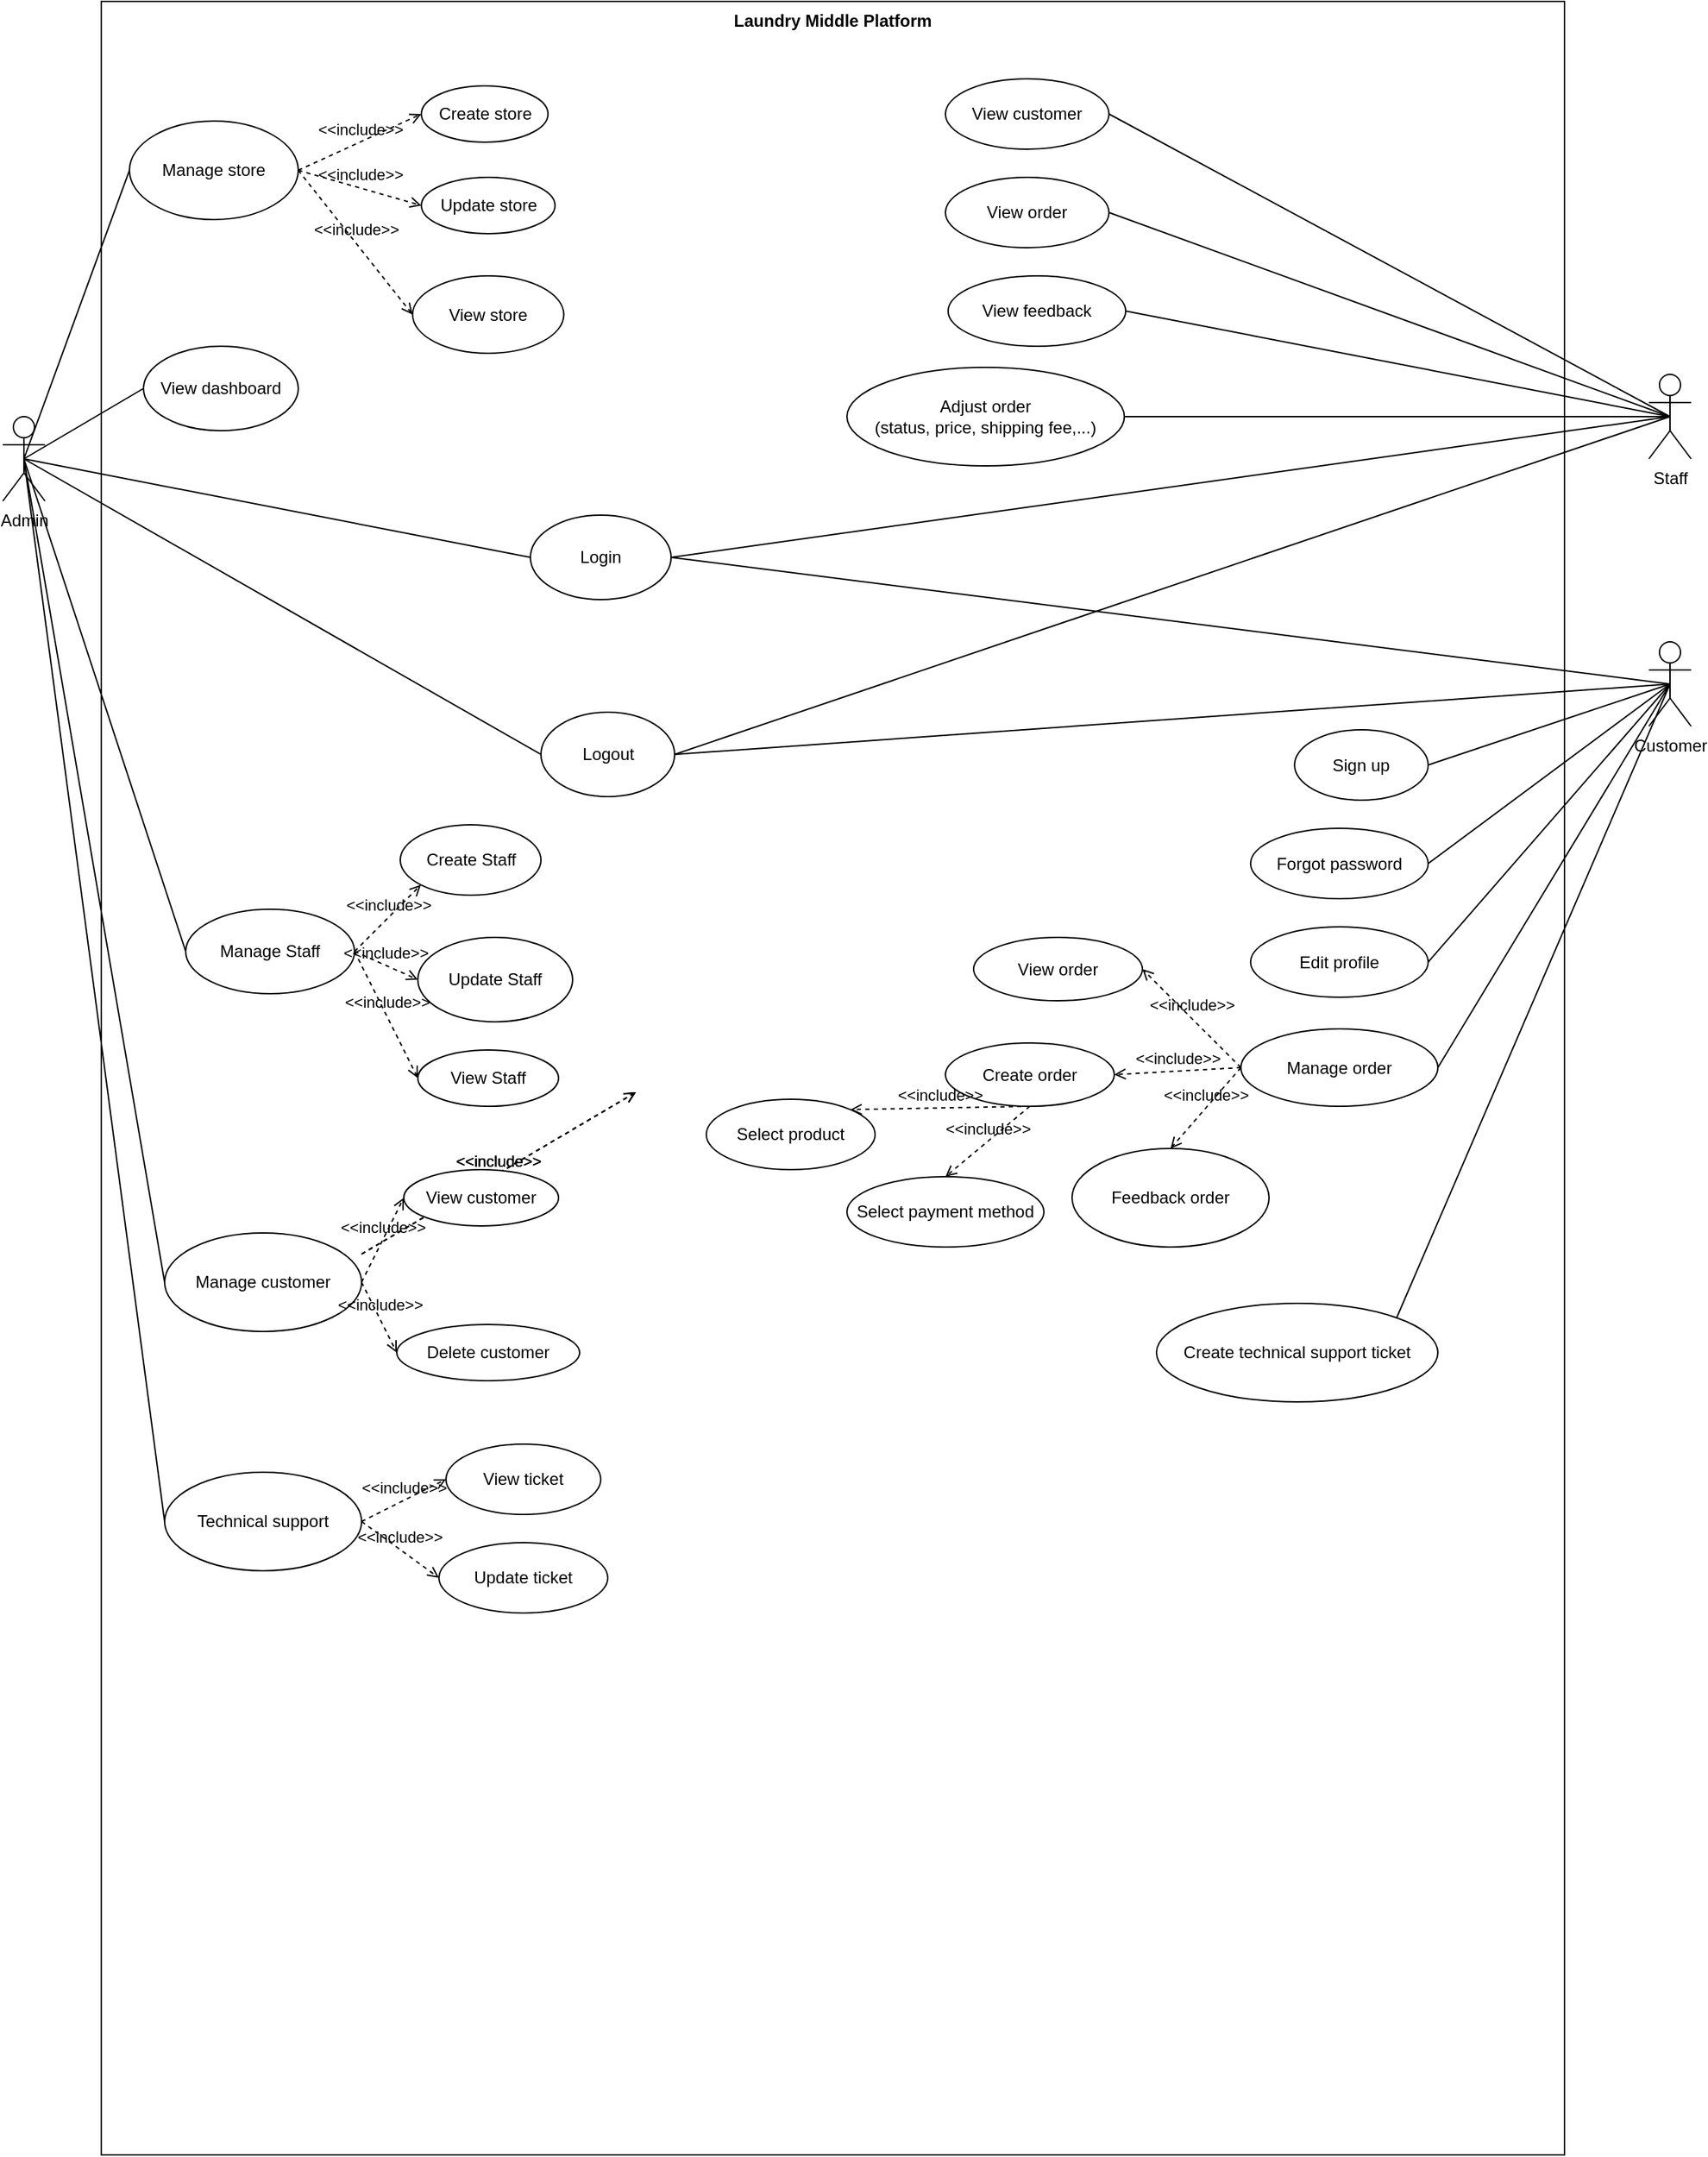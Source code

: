 <mxfile version="21.7.5" type="github">
  <diagram name="Page-1" id="AIgIt1zfqmCC5YmACqkd">
    <mxGraphModel dx="1866" dy="2167" grid="1" gridSize="10" guides="1" tooltips="1" connect="1" arrows="1" fold="1" page="1" pageScale="1" pageWidth="850" pageHeight="1100" math="0" shadow="0">
      <root>
        <mxCell id="0" />
        <mxCell id="1" parent="0" />
        <mxCell id="mqLugZ6fHD6W08TqDkBv-2" value="Admin" style="shape=umlActor;html=1;verticalLabelPosition=bottom;verticalAlign=top;align=center;" parent="1" vertex="1">
          <mxGeometry x="50" y="40" width="30" height="60" as="geometry" />
        </mxCell>
        <mxCell id="mqLugZ6fHD6W08TqDkBv-3" value="Laundry Middle Platform" style="shape=rect;html=1;verticalAlign=top;fontStyle=1;whiteSpace=wrap;align=center;" parent="1" vertex="1">
          <mxGeometry x="120" y="-255" width="1040" height="1530" as="geometry" />
        </mxCell>
        <mxCell id="mqLugZ6fHD6W08TqDkBv-4" value="Login" style="ellipse;whiteSpace=wrap;html=1;" parent="1" vertex="1">
          <mxGeometry x="425" y="110" width="100" height="60" as="geometry" />
        </mxCell>
        <mxCell id="mqLugZ6fHD6W08TqDkBv-6" value="Customer" style="shape=umlActor;html=1;verticalLabelPosition=bottom;verticalAlign=top;align=center;" parent="1" vertex="1">
          <mxGeometry x="1220" y="200" width="30" height="60" as="geometry" />
        </mxCell>
        <mxCell id="mqLugZ6fHD6W08TqDkBv-7" value="Staff" style="shape=umlActor;html=1;verticalLabelPosition=bottom;verticalAlign=top;align=center;" parent="1" vertex="1">
          <mxGeometry x="1220" y="10" width="30" height="60" as="geometry" />
        </mxCell>
        <mxCell id="mqLugZ6fHD6W08TqDkBv-11" value="" style="edgeStyle=none;html=1;endArrow=none;verticalAlign=bottom;rounded=0;exitX=0.5;exitY=0.5;exitDx=0;exitDy=0;exitPerimeter=0;entryX=0;entryY=0.5;entryDx=0;entryDy=0;" parent="1" source="mqLugZ6fHD6W08TqDkBv-2" target="mqLugZ6fHD6W08TqDkBv-4" edge="1">
          <mxGeometry width="160" relative="1" as="geometry">
            <mxPoint x="340" y="80" as="sourcePoint" />
            <mxPoint x="500" y="80" as="targetPoint" />
          </mxGeometry>
        </mxCell>
        <mxCell id="mqLugZ6fHD6W08TqDkBv-13" value="" style="edgeStyle=none;html=1;endArrow=none;verticalAlign=bottom;rounded=0;entryX=0.5;entryY=0.5;entryDx=0;entryDy=0;entryPerimeter=0;exitX=1;exitY=0.5;exitDx=0;exitDy=0;" parent="1" source="mqLugZ6fHD6W08TqDkBv-4" target="mqLugZ6fHD6W08TqDkBv-7" edge="1">
          <mxGeometry width="160" relative="1" as="geometry">
            <mxPoint x="340" y="80" as="sourcePoint" />
            <mxPoint x="500" y="80" as="targetPoint" />
          </mxGeometry>
        </mxCell>
        <mxCell id="mqLugZ6fHD6W08TqDkBv-14" value="" style="edgeStyle=none;html=1;endArrow=none;verticalAlign=bottom;rounded=0;entryX=0.5;entryY=0.5;entryDx=0;entryDy=0;entryPerimeter=0;exitX=1;exitY=0.5;exitDx=0;exitDy=0;" parent="1" source="mqLugZ6fHD6W08TqDkBv-4" target="mqLugZ6fHD6W08TqDkBv-6" edge="1">
          <mxGeometry width="160" relative="1" as="geometry">
            <mxPoint x="340" y="80" as="sourcePoint" />
            <mxPoint x="500" y="80" as="targetPoint" />
          </mxGeometry>
        </mxCell>
        <mxCell id="mqLugZ6fHD6W08TqDkBv-15" value="Logout" style="ellipse;whiteSpace=wrap;html=1;" parent="1" vertex="1">
          <mxGeometry x="432.5" y="250" width="95" height="60" as="geometry" />
        </mxCell>
        <mxCell id="mqLugZ6fHD6W08TqDkBv-16" value="" style="edgeStyle=none;html=1;endArrow=none;verticalAlign=bottom;rounded=0;exitX=0.5;exitY=0.5;exitDx=0;exitDy=0;exitPerimeter=0;entryX=0;entryY=0.5;entryDx=0;entryDy=0;" parent="1" source="mqLugZ6fHD6W08TqDkBv-2" target="mqLugZ6fHD6W08TqDkBv-15" edge="1">
          <mxGeometry width="160" relative="1" as="geometry">
            <mxPoint x="340" y="80" as="sourcePoint" />
            <mxPoint x="500" y="80" as="targetPoint" />
          </mxGeometry>
        </mxCell>
        <mxCell id="mqLugZ6fHD6W08TqDkBv-17" value="" style="edgeStyle=none;html=1;endArrow=none;verticalAlign=bottom;rounded=0;exitX=1;exitY=0.5;exitDx=0;exitDy=0;entryX=0.5;entryY=0.5;entryDx=0;entryDy=0;entryPerimeter=0;" parent="1" source="mqLugZ6fHD6W08TqDkBv-15" target="mqLugZ6fHD6W08TqDkBv-7" edge="1">
          <mxGeometry width="160" relative="1" as="geometry">
            <mxPoint x="340" y="80" as="sourcePoint" />
            <mxPoint x="500" y="80" as="targetPoint" />
          </mxGeometry>
        </mxCell>
        <mxCell id="mqLugZ6fHD6W08TqDkBv-18" value="" style="edgeStyle=none;html=1;endArrow=none;verticalAlign=bottom;rounded=0;exitX=1;exitY=0.5;exitDx=0;exitDy=0;entryX=0.5;entryY=0.5;entryDx=0;entryDy=0;entryPerimeter=0;" parent="1" source="mqLugZ6fHD6W08TqDkBv-15" target="mqLugZ6fHD6W08TqDkBv-6" edge="1">
          <mxGeometry width="160" relative="1" as="geometry">
            <mxPoint x="340" y="80" as="sourcePoint" />
            <mxPoint x="500" y="80" as="targetPoint" />
          </mxGeometry>
        </mxCell>
        <mxCell id="mqLugZ6fHD6W08TqDkBv-19" value="Sign up" style="ellipse;whiteSpace=wrap;html=1;" parent="1" vertex="1">
          <mxGeometry x="968.12" y="262.5" width="95" height="50" as="geometry" />
        </mxCell>
        <mxCell id="mqLugZ6fHD6W08TqDkBv-20" value="" style="edgeStyle=none;html=1;endArrow=none;verticalAlign=bottom;rounded=0;exitX=1;exitY=0.5;exitDx=0;exitDy=0;entryX=0.5;entryY=0.5;entryDx=0;entryDy=0;entryPerimeter=0;" parent="1" source="mqLugZ6fHD6W08TqDkBv-19" target="mqLugZ6fHD6W08TqDkBv-6" edge="1">
          <mxGeometry width="160" relative="1" as="geometry">
            <mxPoint x="870" y="335" as="sourcePoint" />
            <mxPoint x="695" y="90" as="targetPoint" />
          </mxGeometry>
        </mxCell>
        <mxCell id="mqLugZ6fHD6W08TqDkBv-21" value="View dashboard" style="ellipse;whiteSpace=wrap;html=1;" parent="1" vertex="1">
          <mxGeometry x="150" y="-10" width="110" height="60" as="geometry" />
        </mxCell>
        <mxCell id="mqLugZ6fHD6W08TqDkBv-22" value="" style="edgeStyle=none;html=1;endArrow=none;verticalAlign=bottom;rounded=0;exitX=0.5;exitY=0.5;exitDx=0;exitDy=0;exitPerimeter=0;entryX=0;entryY=0.5;entryDx=0;entryDy=0;" parent="1" source="mqLugZ6fHD6W08TqDkBv-2" target="mqLugZ6fHD6W08TqDkBv-21" edge="1">
          <mxGeometry width="160" relative="1" as="geometry">
            <mxPoint x="340" y="160" as="sourcePoint" />
            <mxPoint x="500" y="160" as="targetPoint" />
          </mxGeometry>
        </mxCell>
        <mxCell id="mqLugZ6fHD6W08TqDkBv-23" value="Manage store" style="ellipse;whiteSpace=wrap;html=1;" parent="1" vertex="1">
          <mxGeometry x="140" y="-170" width="120" height="70" as="geometry" />
        </mxCell>
        <mxCell id="mqLugZ6fHD6W08TqDkBv-24" value="" style="edgeStyle=none;html=1;endArrow=none;verticalAlign=bottom;rounded=0;exitX=0.5;exitY=0.5;exitDx=0;exitDy=0;exitPerimeter=0;entryX=0;entryY=0.5;entryDx=0;entryDy=0;" parent="1" source="mqLugZ6fHD6W08TqDkBv-2" target="mqLugZ6fHD6W08TqDkBv-23" edge="1">
          <mxGeometry width="160" relative="1" as="geometry">
            <mxPoint x="340" y="160" as="sourcePoint" />
            <mxPoint x="500" y="160" as="targetPoint" />
          </mxGeometry>
        </mxCell>
        <mxCell id="mqLugZ6fHD6W08TqDkBv-25" value="Create store" style="ellipse;whiteSpace=wrap;html=1;" parent="1" vertex="1">
          <mxGeometry x="347.5" y="-195" width="90" height="40" as="geometry" />
        </mxCell>
        <mxCell id="mqLugZ6fHD6W08TqDkBv-27" value="&amp;lt;&amp;lt;include&amp;gt;&amp;gt;" style="edgeStyle=none;html=1;endArrow=open;verticalAlign=bottom;dashed=1;labelBackgroundColor=none;rounded=0;entryX=0;entryY=0.5;entryDx=0;entryDy=0;exitX=1;exitY=0.5;exitDx=0;exitDy=0;" parent="1" source="mqLugZ6fHD6W08TqDkBv-23" target="mqLugZ6fHD6W08TqDkBv-25" edge="1">
          <mxGeometry width="160" relative="1" as="geometry">
            <mxPoint x="350" y="-10" as="sourcePoint" />
            <mxPoint x="510" y="-10" as="targetPoint" />
          </mxGeometry>
        </mxCell>
        <mxCell id="mqLugZ6fHD6W08TqDkBv-28" value="Update store" style="ellipse;whiteSpace=wrap;html=1;" parent="1" vertex="1">
          <mxGeometry x="347.5" y="-130" width="95" height="40" as="geometry" />
        </mxCell>
        <mxCell id="mqLugZ6fHD6W08TqDkBv-29" value="&amp;lt;&amp;lt;include&amp;gt;&amp;gt;" style="edgeStyle=none;html=1;endArrow=open;verticalAlign=bottom;dashed=1;labelBackgroundColor=none;rounded=0;exitX=1;exitY=0.5;exitDx=0;exitDy=0;entryX=0;entryY=0.5;entryDx=0;entryDy=0;" parent="1" source="mqLugZ6fHD6W08TqDkBv-23" target="mqLugZ6fHD6W08TqDkBv-28" edge="1">
          <mxGeometry width="160" relative="1" as="geometry">
            <mxPoint x="340" y="160" as="sourcePoint" />
            <mxPoint x="500" y="160" as="targetPoint" />
          </mxGeometry>
        </mxCell>
        <mxCell id="mqLugZ6fHD6W08TqDkBv-33" value="Manage Staff" style="ellipse;whiteSpace=wrap;html=1;" parent="1" vertex="1">
          <mxGeometry x="180" y="390" width="120" height="60" as="geometry" />
        </mxCell>
        <mxCell id="mqLugZ6fHD6W08TqDkBv-34" value="" style="edgeStyle=none;html=1;endArrow=none;verticalAlign=bottom;rounded=0;exitX=0.5;exitY=0.5;exitDx=0;exitDy=0;exitPerimeter=0;entryX=0;entryY=0.5;entryDx=0;entryDy=0;" parent="1" source="mqLugZ6fHD6W08TqDkBv-2" target="mqLugZ6fHD6W08TqDkBv-33" edge="1">
          <mxGeometry width="160" relative="1" as="geometry">
            <mxPoint x="340" y="160" as="sourcePoint" />
            <mxPoint x="500" y="160" as="targetPoint" />
          </mxGeometry>
        </mxCell>
        <mxCell id="mqLugZ6fHD6W08TqDkBv-35" value="Create Staff" style="ellipse;whiteSpace=wrap;html=1;" parent="1" vertex="1">
          <mxGeometry x="332.5" y="330" width="100" height="50" as="geometry" />
        </mxCell>
        <mxCell id="mqLugZ6fHD6W08TqDkBv-36" value="Update Staff" style="ellipse;whiteSpace=wrap;html=1;" parent="1" vertex="1">
          <mxGeometry x="345" y="410" width="110" height="60" as="geometry" />
        </mxCell>
        <mxCell id="mqLugZ6fHD6W08TqDkBv-38" value="&amp;lt;&amp;lt;include&amp;gt;&amp;gt;" style="edgeStyle=none;html=1;endArrow=open;verticalAlign=bottom;dashed=1;labelBackgroundColor=none;rounded=0;exitX=1;exitY=0.5;exitDx=0;exitDy=0;entryX=0;entryY=1;entryDx=0;entryDy=0;" parent="1" source="mqLugZ6fHD6W08TqDkBv-33" target="mqLugZ6fHD6W08TqDkBv-35" edge="1">
          <mxGeometry width="160" relative="1" as="geometry">
            <mxPoint x="340" y="160" as="sourcePoint" />
            <mxPoint x="500" y="160" as="targetPoint" />
          </mxGeometry>
        </mxCell>
        <mxCell id="mqLugZ6fHD6W08TqDkBv-39" value="&amp;lt;&amp;lt;include&amp;gt;&amp;gt;" style="edgeStyle=none;html=1;endArrow=open;verticalAlign=bottom;dashed=1;labelBackgroundColor=none;rounded=0;exitX=1;exitY=0.5;exitDx=0;exitDy=0;entryX=0;entryY=0.5;entryDx=0;entryDy=0;" parent="1" source="mqLugZ6fHD6W08TqDkBv-33" target="mqLugZ6fHD6W08TqDkBv-36" edge="1">
          <mxGeometry width="160" relative="1" as="geometry">
            <mxPoint x="340" y="160" as="sourcePoint" />
            <mxPoint x="500" y="160" as="targetPoint" />
          </mxGeometry>
        </mxCell>
        <mxCell id="mqLugZ6fHD6W08TqDkBv-40" value="View Staff" style="ellipse;whiteSpace=wrap;html=1;" parent="1" vertex="1">
          <mxGeometry x="345" y="490" width="100" height="40" as="geometry" />
        </mxCell>
        <mxCell id="mqLugZ6fHD6W08TqDkBv-41" value="&amp;lt;&amp;lt;include&amp;gt;&amp;gt;" style="edgeStyle=none;html=1;endArrow=open;verticalAlign=bottom;dashed=1;labelBackgroundColor=none;rounded=0;entryX=0;entryY=0.5;entryDx=0;entryDy=0;" parent="1" target="mqLugZ6fHD6W08TqDkBv-40" edge="1">
          <mxGeometry width="160" relative="1" as="geometry">
            <mxPoint x="300" y="420" as="sourcePoint" />
            <mxPoint x="500" y="170" as="targetPoint" />
          </mxGeometry>
        </mxCell>
        <mxCell id="mqLugZ6fHD6W08TqDkBv-45" value="&amp;lt;&amp;lt;include&amp;gt;&amp;gt;" style="edgeStyle=none;html=1;endArrow=open;verticalAlign=bottom;dashed=1;labelBackgroundColor=none;rounded=0;exitX=1;exitY=0.5;exitDx=0;exitDy=0;entryX=0;entryY=0.5;entryDx=0;entryDy=0;" parent="1" target="mqLugZ6fHD6W08TqDkBv-43" edge="1">
          <mxGeometry width="160" relative="1" as="geometry">
            <mxPoint x="305.0" y="635" as="sourcePoint" />
            <mxPoint x="500" y="520" as="targetPoint" />
          </mxGeometry>
        </mxCell>
        <mxCell id="mqLugZ6fHD6W08TqDkBv-46" value="&amp;lt;&amp;lt;include&amp;gt;&amp;gt;" style="edgeStyle=none;html=1;endArrow=open;verticalAlign=bottom;dashed=1;labelBackgroundColor=none;rounded=0;exitX=1;exitY=0.5;exitDx=0;exitDy=0;entryX=0;entryY=0.5;entryDx=0;entryDy=0;" parent="1" target="mqLugZ6fHD6W08TqDkBv-44" edge="1">
          <mxGeometry width="160" relative="1" as="geometry">
            <mxPoint x="305.0" y="635" as="sourcePoint" />
            <mxPoint x="500" y="520" as="targetPoint" />
          </mxGeometry>
        </mxCell>
        <mxCell id="mqLugZ6fHD6W08TqDkBv-48" value="&amp;lt;&amp;lt;include&amp;gt;&amp;gt;" style="edgeStyle=none;html=1;endArrow=open;verticalAlign=bottom;dashed=1;labelBackgroundColor=none;rounded=0;exitX=1;exitY=0.5;exitDx=0;exitDy=0;entryX=0;entryY=0.5;entryDx=0;entryDy=0;" parent="1" target="mqLugZ6fHD6W08TqDkBv-47" edge="1">
          <mxGeometry width="160" relative="1" as="geometry">
            <mxPoint x="305.0" y="635" as="sourcePoint" />
            <mxPoint x="500" y="520" as="targetPoint" />
          </mxGeometry>
        </mxCell>
        <mxCell id="mqLugZ6fHD6W08TqDkBv-50" value="Manage customer" style="ellipse;whiteSpace=wrap;html=1;" parent="1" vertex="1">
          <mxGeometry x="165" y="620" width="140" height="70" as="geometry" />
        </mxCell>
        <mxCell id="mqLugZ6fHD6W08TqDkBv-51" value="View customer" style="ellipse;whiteSpace=wrap;html=1;" parent="1" vertex="1">
          <mxGeometry x="335" y="575" width="110" height="40" as="geometry" />
        </mxCell>
        <mxCell id="mqLugZ6fHD6W08TqDkBv-52" value="Delete customer" style="ellipse;whiteSpace=wrap;html=1;" parent="1" vertex="1">
          <mxGeometry x="330" y="685" width="130" height="40" as="geometry" />
        </mxCell>
        <mxCell id="mqLugZ6fHD6W08TqDkBv-53" value="&amp;lt;&amp;lt;include&amp;gt;&amp;gt;" style="edgeStyle=none;html=1;endArrow=open;verticalAlign=bottom;dashed=1;labelBackgroundColor=none;rounded=0;exitX=1;exitY=0.5;exitDx=0;exitDy=0;entryX=0;entryY=0.5;entryDx=0;entryDy=0;" parent="1" source="mqLugZ6fHD6W08TqDkBv-50" target="mqLugZ6fHD6W08TqDkBv-51" edge="1">
          <mxGeometry width="160" relative="1" as="geometry">
            <mxPoint x="340" y="820" as="sourcePoint" />
            <mxPoint x="500" y="820" as="targetPoint" />
          </mxGeometry>
        </mxCell>
        <mxCell id="mqLugZ6fHD6W08TqDkBv-54" value="&amp;lt;&amp;lt;include&amp;gt;&amp;gt;" style="edgeStyle=none;html=1;endArrow=open;verticalAlign=bottom;dashed=1;labelBackgroundColor=none;rounded=0;exitX=1;exitY=0.5;exitDx=0;exitDy=0;entryX=0;entryY=0.5;entryDx=0;entryDy=0;" parent="1" source="mqLugZ6fHD6W08TqDkBv-50" target="mqLugZ6fHD6W08TqDkBv-52" edge="1">
          <mxGeometry width="160" relative="1" as="geometry">
            <mxPoint x="340" y="820" as="sourcePoint" />
            <mxPoint x="500" y="820" as="targetPoint" />
          </mxGeometry>
        </mxCell>
        <mxCell id="mqLugZ6fHD6W08TqDkBv-55" value="Technical support" style="ellipse;whiteSpace=wrap;html=1;" parent="1" vertex="1">
          <mxGeometry x="165" y="790" width="140" height="70" as="geometry" />
        </mxCell>
        <mxCell id="mqLugZ6fHD6W08TqDkBv-56" value="" style="edgeStyle=none;html=1;endArrow=none;verticalAlign=bottom;rounded=0;exitX=0.5;exitY=0.5;exitDx=0;exitDy=0;exitPerimeter=0;entryX=0;entryY=0.5;entryDx=0;entryDy=0;" parent="1" source="mqLugZ6fHD6W08TqDkBv-2" target="mqLugZ6fHD6W08TqDkBv-50" edge="1">
          <mxGeometry width="160" relative="1" as="geometry">
            <mxPoint x="340" y="660" as="sourcePoint" />
            <mxPoint x="500" y="660" as="targetPoint" />
          </mxGeometry>
        </mxCell>
        <mxCell id="mqLugZ6fHD6W08TqDkBv-57" value="" style="edgeStyle=none;html=1;endArrow=none;verticalAlign=bottom;rounded=0;entryX=0;entryY=0.5;entryDx=0;entryDy=0;exitX=0.5;exitY=0.5;exitDx=0;exitDy=0;exitPerimeter=0;" parent="1" source="mqLugZ6fHD6W08TqDkBv-2" target="mqLugZ6fHD6W08TqDkBv-55" edge="1">
          <mxGeometry width="160" relative="1" as="geometry">
            <mxPoint x="90" y="820" as="sourcePoint" />
            <mxPoint x="500" y="780" as="targetPoint" />
          </mxGeometry>
        </mxCell>
        <mxCell id="mqLugZ6fHD6W08TqDkBv-58" value="View ticket" style="ellipse;whiteSpace=wrap;html=1;" parent="1" vertex="1">
          <mxGeometry x="365" y="770" width="110" height="50" as="geometry" />
        </mxCell>
        <mxCell id="mqLugZ6fHD6W08TqDkBv-59" value="&amp;lt;&amp;lt;include&amp;gt;&amp;gt;" style="edgeStyle=none;html=1;endArrow=open;verticalAlign=bottom;dashed=1;labelBackgroundColor=none;rounded=0;exitX=1;exitY=0.5;exitDx=0;exitDy=0;entryX=0;entryY=0.5;entryDx=0;entryDy=0;" parent="1" source="mqLugZ6fHD6W08TqDkBv-55" target="mqLugZ6fHD6W08TqDkBv-58" edge="1">
          <mxGeometry width="160" relative="1" as="geometry">
            <mxPoint x="380" y="770" as="sourcePoint" />
            <mxPoint x="540" y="770" as="targetPoint" />
          </mxGeometry>
        </mxCell>
        <mxCell id="mqLugZ6fHD6W08TqDkBv-60" value="Update ticket" style="ellipse;whiteSpace=wrap;html=1;" parent="1" vertex="1">
          <mxGeometry x="360" y="840" width="120" height="50" as="geometry" />
        </mxCell>
        <mxCell id="mqLugZ6fHD6W08TqDkBv-61" value="&amp;lt;&amp;lt;include&amp;gt;&amp;gt;" style="edgeStyle=none;html=1;endArrow=open;verticalAlign=bottom;dashed=1;labelBackgroundColor=none;rounded=0;exitX=1;exitY=0.5;exitDx=0;exitDy=0;entryX=0;entryY=0.5;entryDx=0;entryDy=0;" parent="1" source="mqLugZ6fHD6W08TqDkBv-55" target="mqLugZ6fHD6W08TqDkBv-60" edge="1">
          <mxGeometry width="160" relative="1" as="geometry">
            <mxPoint x="380" y="770" as="sourcePoint" />
            <mxPoint x="540" y="770" as="targetPoint" />
          </mxGeometry>
        </mxCell>
        <mxCell id="mqLugZ6fHD6W08TqDkBv-62" value="View customer" style="ellipse;whiteSpace=wrap;html=1;" parent="1" vertex="1">
          <mxGeometry x="720" y="-200" width="116.25" height="50" as="geometry" />
        </mxCell>
        <mxCell id="mqLugZ6fHD6W08TqDkBv-63" value="" style="edgeStyle=none;html=1;endArrow=none;verticalAlign=bottom;rounded=0;exitX=1;exitY=0.5;exitDx=0;exitDy=0;entryX=0.5;entryY=0.5;entryDx=0;entryDy=0;entryPerimeter=0;" parent="1" source="mqLugZ6fHD6W08TqDkBv-62" target="mqLugZ6fHD6W08TqDkBv-7" edge="1">
          <mxGeometry width="160" relative="1" as="geometry">
            <mxPoint x="860" y="-85" as="sourcePoint" />
            <mxPoint x="550" y="90" as="targetPoint" />
          </mxGeometry>
        </mxCell>
        <mxCell id="mqLugZ6fHD6W08TqDkBv-65" value="View order" style="ellipse;whiteSpace=wrap;html=1;" parent="1" vertex="1">
          <mxGeometry x="720" y="-130" width="116.25" height="50" as="geometry" />
        </mxCell>
        <mxCell id="mqLugZ6fHD6W08TqDkBv-68" value="Adjust order&lt;br&gt;(status, price, shipping fee,...)" style="ellipse;whiteSpace=wrap;html=1;" parent="1" vertex="1">
          <mxGeometry x="650" y="5" width="197.19" height="70" as="geometry" />
        </mxCell>
        <mxCell id="mqLugZ6fHD6W08TqDkBv-76" value="View feedback" style="ellipse;whiteSpace=wrap;html=1;" parent="1" vertex="1">
          <mxGeometry x="721.88" y="-60" width="126.25" height="50" as="geometry" />
        </mxCell>
        <mxCell id="mqLugZ6fHD6W08TqDkBv-78" value="" style="edgeStyle=none;html=1;endArrow=none;verticalAlign=bottom;rounded=0;exitX=1;exitY=0.5;exitDx=0;exitDy=0;entryX=0.5;entryY=0.5;entryDx=0;entryDy=0;entryPerimeter=0;" parent="1" source="mqLugZ6fHD6W08TqDkBv-65" target="mqLugZ6fHD6W08TqDkBv-7" edge="1">
          <mxGeometry width="160" relative="1" as="geometry">
            <mxPoint x="390" y="150" as="sourcePoint" />
            <mxPoint x="550" y="150" as="targetPoint" />
          </mxGeometry>
        </mxCell>
        <mxCell id="mqLugZ6fHD6W08TqDkBv-79" value="" style="edgeStyle=none;html=1;endArrow=none;verticalAlign=bottom;rounded=0;exitX=1;exitY=0.5;exitDx=0;exitDy=0;entryX=0.5;entryY=0.5;entryDx=0;entryDy=0;entryPerimeter=0;" parent="1" source="mqLugZ6fHD6W08TqDkBv-68" target="mqLugZ6fHD6W08TqDkBv-7" edge="1">
          <mxGeometry width="160" relative="1" as="geometry">
            <mxPoint x="470" y="150" as="sourcePoint" />
            <mxPoint x="630" y="150" as="targetPoint" />
          </mxGeometry>
        </mxCell>
        <mxCell id="mqLugZ6fHD6W08TqDkBv-80" value="" style="edgeStyle=none;html=1;endArrow=none;verticalAlign=bottom;rounded=0;exitX=1;exitY=0.5;exitDx=0;exitDy=0;entryX=0.5;entryY=0.5;entryDx=0;entryDy=0;entryPerimeter=0;" parent="1" source="mqLugZ6fHD6W08TqDkBv-76" target="mqLugZ6fHD6W08TqDkBv-7" edge="1">
          <mxGeometry width="160" relative="1" as="geometry">
            <mxPoint x="470" y="150" as="sourcePoint" />
            <mxPoint x="630" y="150" as="targetPoint" />
          </mxGeometry>
        </mxCell>
        <mxCell id="mqLugZ6fHD6W08TqDkBv-81" value="Forgot password" style="ellipse;whiteSpace=wrap;html=1;" parent="1" vertex="1">
          <mxGeometry x="936.87" y="332.5" width="126.25" height="50" as="geometry" />
        </mxCell>
        <mxCell id="mqLugZ6fHD6W08TqDkBv-82" value="" style="edgeStyle=none;html=1;endArrow=none;verticalAlign=bottom;rounded=0;exitX=0.5;exitY=0.5;exitDx=0;exitDy=0;exitPerimeter=0;entryX=1;entryY=0.5;entryDx=0;entryDy=0;" parent="1" source="mqLugZ6fHD6W08TqDkBv-6" target="mqLugZ6fHD6W08TqDkBv-81" edge="1">
          <mxGeometry width="160" relative="1" as="geometry">
            <mxPoint x="470" y="320" as="sourcePoint" />
            <mxPoint x="630" y="320" as="targetPoint" />
          </mxGeometry>
        </mxCell>
        <mxCell id="mqLugZ6fHD6W08TqDkBv-83" value="Edit profile" style="ellipse;whiteSpace=wrap;html=1;" parent="1" vertex="1">
          <mxGeometry x="936.87" y="402.5" width="126.25" height="50" as="geometry" />
        </mxCell>
        <mxCell id="mqLugZ6fHD6W08TqDkBv-84" value="" style="edgeStyle=none;html=1;endArrow=none;verticalAlign=bottom;rounded=0;exitX=0.5;exitY=0.5;exitDx=0;exitDy=0;exitPerimeter=0;entryX=1;entryY=0.5;entryDx=0;entryDy=0;" parent="1" source="mqLugZ6fHD6W08TqDkBv-6" target="mqLugZ6fHD6W08TqDkBv-83" edge="1">
          <mxGeometry width="160" relative="1" as="geometry">
            <mxPoint x="1020" y="240" as="sourcePoint" />
            <mxPoint x="630" y="320" as="targetPoint" />
          </mxGeometry>
        </mxCell>
        <mxCell id="mqLugZ6fHD6W08TqDkBv-85" value="Manage order" style="ellipse;whiteSpace=wrap;html=1;" parent="1" vertex="1">
          <mxGeometry x="930" y="475" width="140" height="55" as="geometry" />
        </mxCell>
        <mxCell id="mqLugZ6fHD6W08TqDkBv-86" value="" style="edgeStyle=none;html=1;endArrow=none;verticalAlign=bottom;rounded=0;exitX=0.5;exitY=0.5;exitDx=0;exitDy=0;exitPerimeter=0;entryX=1;entryY=0.5;entryDx=0;entryDy=0;" parent="1" source="mqLugZ6fHD6W08TqDkBv-6" target="mqLugZ6fHD6W08TqDkBv-85" edge="1">
          <mxGeometry width="160" relative="1" as="geometry">
            <mxPoint x="470" y="320" as="sourcePoint" />
            <mxPoint x="630" y="320" as="targetPoint" />
          </mxGeometry>
        </mxCell>
        <mxCell id="mqLugZ6fHD6W08TqDkBv-87" value="View order" style="ellipse;whiteSpace=wrap;html=1;" parent="1" vertex="1">
          <mxGeometry x="740" y="410" width="120" height="45" as="geometry" />
        </mxCell>
        <mxCell id="mqLugZ6fHD6W08TqDkBv-88" value="Create order" style="ellipse;whiteSpace=wrap;html=1;" parent="1" vertex="1">
          <mxGeometry x="720" y="485" width="120" height="45" as="geometry" />
        </mxCell>
        <mxCell id="mqLugZ6fHD6W08TqDkBv-89" value="&amp;lt;&amp;lt;include&amp;gt;&amp;gt;" style="edgeStyle=none;html=1;endArrow=open;verticalAlign=bottom;dashed=1;labelBackgroundColor=none;rounded=0;exitX=0;exitY=0.5;exitDx=0;exitDy=0;entryX=1;entryY=0.5;entryDx=0;entryDy=0;" parent="1" source="mqLugZ6fHD6W08TqDkBv-85" target="mqLugZ6fHD6W08TqDkBv-88" edge="1">
          <mxGeometry width="160" relative="1" as="geometry">
            <mxPoint x="520" y="320" as="sourcePoint" />
            <mxPoint x="680" y="320" as="targetPoint" />
          </mxGeometry>
        </mxCell>
        <mxCell id="mqLugZ6fHD6W08TqDkBv-90" value="&amp;lt;&amp;lt;include&amp;gt;&amp;gt;" style="edgeStyle=none;html=1;endArrow=open;verticalAlign=bottom;dashed=1;labelBackgroundColor=none;rounded=0;exitX=0;exitY=0.5;exitDx=0;exitDy=0;entryX=1;entryY=0.5;entryDx=0;entryDy=0;" parent="1" source="mqLugZ6fHD6W08TqDkBv-85" target="mqLugZ6fHD6W08TqDkBv-87" edge="1">
          <mxGeometry width="160" relative="1" as="geometry">
            <mxPoint x="520" y="320" as="sourcePoint" />
            <mxPoint x="680" y="320" as="targetPoint" />
          </mxGeometry>
        </mxCell>
        <mxCell id="mqLugZ6fHD6W08TqDkBv-91" value="Select product" style="ellipse;whiteSpace=wrap;html=1;" parent="1" vertex="1">
          <mxGeometry x="550" y="525" width="120" height="50" as="geometry" />
        </mxCell>
        <mxCell id="mqLugZ6fHD6W08TqDkBv-92" value="&amp;lt;&amp;lt;include&amp;gt;&amp;gt;" style="edgeStyle=none;html=1;endArrow=open;verticalAlign=bottom;dashed=1;labelBackgroundColor=none;rounded=0;exitX=0.5;exitY=1;exitDx=0;exitDy=0;entryX=1;entryY=0;entryDx=0;entryDy=0;" parent="1" source="mqLugZ6fHD6W08TqDkBv-88" target="mqLugZ6fHD6W08TqDkBv-91" edge="1">
          <mxGeometry width="160" relative="1" as="geometry">
            <mxPoint x="520" y="460" as="sourcePoint" />
            <mxPoint x="680" y="460" as="targetPoint" />
          </mxGeometry>
        </mxCell>
        <mxCell id="mqLugZ6fHD6W08TqDkBv-94" value="Select payment method" style="ellipse;whiteSpace=wrap;html=1;" parent="1" vertex="1">
          <mxGeometry x="650" y="580" width="140" height="50" as="geometry" />
        </mxCell>
        <mxCell id="mqLugZ6fHD6W08TqDkBv-95" value="&amp;lt;&amp;lt;include&amp;gt;&amp;gt;" style="edgeStyle=none;html=1;endArrow=open;verticalAlign=bottom;dashed=1;labelBackgroundColor=none;rounded=0;exitX=0.5;exitY=1;exitDx=0;exitDy=0;entryX=0.5;entryY=0;entryDx=0;entryDy=0;" parent="1" source="mqLugZ6fHD6W08TqDkBv-88" target="mqLugZ6fHD6W08TqDkBv-94" edge="1">
          <mxGeometry width="160" relative="1" as="geometry">
            <mxPoint x="520" y="460" as="sourcePoint" />
            <mxPoint x="680" y="460" as="targetPoint" />
          </mxGeometry>
        </mxCell>
        <mxCell id="mqLugZ6fHD6W08TqDkBv-97" value="Feedback order" style="ellipse;whiteSpace=wrap;html=1;" parent="1" vertex="1">
          <mxGeometry x="810" y="560" width="140" height="70" as="geometry" />
        </mxCell>
        <mxCell id="mqLugZ6fHD6W08TqDkBv-98" value="&amp;lt;&amp;lt;include&amp;gt;&amp;gt;" style="edgeStyle=none;html=1;endArrow=open;verticalAlign=bottom;dashed=1;labelBackgroundColor=none;rounded=0;exitX=0;exitY=0.5;exitDx=0;exitDy=0;entryX=0.5;entryY=0;entryDx=0;entryDy=0;" parent="1" source="mqLugZ6fHD6W08TqDkBv-85" target="mqLugZ6fHD6W08TqDkBv-97" edge="1">
          <mxGeometry width="160" relative="1" as="geometry">
            <mxPoint x="520" y="500" as="sourcePoint" />
            <mxPoint x="680" y="500" as="targetPoint" />
          </mxGeometry>
        </mxCell>
        <mxCell id="mqLugZ6fHD6W08TqDkBv-99" value="Create technical support ticket" style="ellipse;whiteSpace=wrap;html=1;" parent="1" vertex="1">
          <mxGeometry x="870" y="670" width="200" height="70" as="geometry" />
        </mxCell>
        <mxCell id="mqLugZ6fHD6W08TqDkBv-100" value="" style="edgeStyle=none;html=1;endArrow=none;verticalAlign=bottom;rounded=0;exitX=0.5;exitY=0.5;exitDx=0;exitDy=0;exitPerimeter=0;entryX=1;entryY=0;entryDx=0;entryDy=0;" parent="1" source="mqLugZ6fHD6W08TqDkBv-6" target="mqLugZ6fHD6W08TqDkBv-99" edge="1">
          <mxGeometry width="160" relative="1" as="geometry">
            <mxPoint x="740" y="550" as="sourcePoint" />
            <mxPoint x="900" y="550" as="targetPoint" />
          </mxGeometry>
        </mxCell>
        <mxCell id="N9SYGfgXCkZgT7UwY94X-2" value="View store" style="ellipse;whiteSpace=wrap;html=1;" vertex="1" parent="1">
          <mxGeometry x="341.25" y="-60" width="107.5" height="55" as="geometry" />
        </mxCell>
        <mxCell id="N9SYGfgXCkZgT7UwY94X-3" value="&amp;lt;&amp;lt;include&amp;gt;&amp;gt;" style="edgeStyle=none;html=1;endArrow=open;verticalAlign=bottom;dashed=1;labelBackgroundColor=none;rounded=0;exitX=1;exitY=0.5;exitDx=0;exitDy=0;entryX=0;entryY=0.5;entryDx=0;entryDy=0;" edge="1" parent="1" source="mqLugZ6fHD6W08TqDkBv-23" target="N9SYGfgXCkZgT7UwY94X-2">
          <mxGeometry width="160" relative="1" as="geometry">
            <mxPoint x="690" y="310" as="sourcePoint" />
            <mxPoint x="850" y="310" as="targetPoint" />
          </mxGeometry>
        </mxCell>
      </root>
    </mxGraphModel>
  </diagram>
</mxfile>
